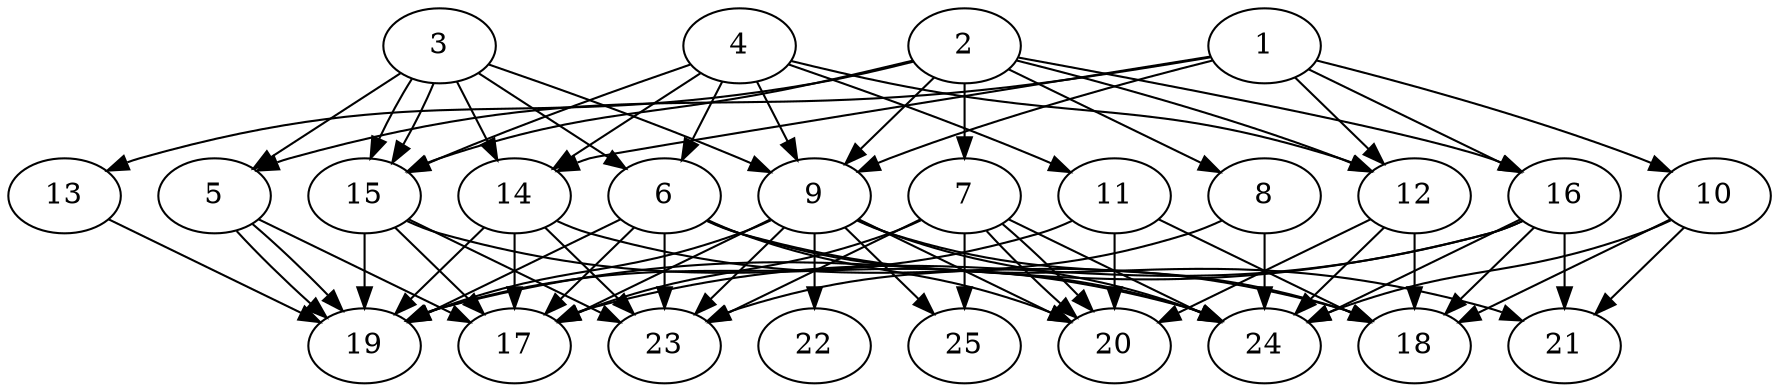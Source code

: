 // DAG automatically generated by daggen at Tue Aug  6 16:26:47 2019
// ./daggen --dot -n 25 --ccr 0.5 --fat 0.7 --regular 0.5 --density 0.8 --mindata 5242880 --maxdata 52428800 
digraph G {
  1 [size="12453888", alpha="0.09", expect_size="6226944"] 
  1 -> 5 [size ="6226944"]
  1 -> 9 [size ="6226944"]
  1 -> 10 [size ="6226944"]
  1 -> 12 [size ="6226944"]
  1 -> 14 [size ="6226944"]
  1 -> 16 [size ="6226944"]
  2 [size="97034240", alpha="0.02", expect_size="48517120"] 
  2 -> 7 [size ="48517120"]
  2 -> 8 [size ="48517120"]
  2 -> 9 [size ="48517120"]
  2 -> 12 [size ="48517120"]
  2 -> 13 [size ="48517120"]
  2 -> 15 [size ="48517120"]
  2 -> 16 [size ="48517120"]
  3 [size="68804608", alpha="0.17", expect_size="34402304"] 
  3 -> 5 [size ="34402304"]
  3 -> 6 [size ="34402304"]
  3 -> 9 [size ="34402304"]
  3 -> 14 [size ="34402304"]
  3 -> 15 [size ="34402304"]
  3 -> 15 [size ="34402304"]
  4 [size="45033472", alpha="0.11", expect_size="22516736"] 
  4 -> 6 [size ="22516736"]
  4 -> 9 [size ="22516736"]
  4 -> 11 [size ="22516736"]
  4 -> 12 [size ="22516736"]
  4 -> 14 [size ="22516736"]
  4 -> 15 [size ="22516736"]
  5 [size="23500800", alpha="0.16", expect_size="11750400"] 
  5 -> 17 [size ="11750400"]
  5 -> 19 [size ="11750400"]
  5 -> 19 [size ="11750400"]
  6 [size="96776192", alpha="0.07", expect_size="48388096"] 
  6 -> 17 [size ="48388096"]
  6 -> 19 [size ="48388096"]
  6 -> 20 [size ="48388096"]
  6 -> 21 [size ="48388096"]
  6 -> 23 [size ="48388096"]
  6 -> 24 [size ="48388096"]
  7 [size="14837760", alpha="0.05", expect_size="7418880"] 
  7 -> 17 [size ="7418880"]
  7 -> 20 [size ="7418880"]
  7 -> 20 [size ="7418880"]
  7 -> 23 [size ="7418880"]
  7 -> 24 [size ="7418880"]
  7 -> 25 [size ="7418880"]
  8 [size="71081984", alpha="0.15", expect_size="35540992"] 
  8 -> 23 [size ="35540992"]
  8 -> 24 [size ="35540992"]
  9 [size="97802240", alpha="0.19", expect_size="48901120"] 
  9 -> 17 [size ="48901120"]
  9 -> 18 [size ="48901120"]
  9 -> 19 [size ="48901120"]
  9 -> 20 [size ="48901120"]
  9 -> 22 [size ="48901120"]
  9 -> 23 [size ="48901120"]
  9 -> 24 [size ="48901120"]
  9 -> 25 [size ="48901120"]
  10 [size="33394688", alpha="0.16", expect_size="16697344"] 
  10 -> 18 [size ="16697344"]
  10 -> 21 [size ="16697344"]
  10 -> 24 [size ="16697344"]
  11 [size="29956096", alpha="0.17", expect_size="14978048"] 
  11 -> 18 [size ="14978048"]
  11 -> 19 [size ="14978048"]
  11 -> 20 [size ="14978048"]
  12 [size="74022912", alpha="0.03", expect_size="37011456"] 
  12 -> 18 [size ="37011456"]
  12 -> 20 [size ="37011456"]
  12 -> 24 [size ="37011456"]
  13 [size="85448704", alpha="0.12", expect_size="42724352"] 
  13 -> 19 [size ="42724352"]
  14 [size="69408768", alpha="0.13", expect_size="34704384"] 
  14 -> 17 [size ="34704384"]
  14 -> 18 [size ="34704384"]
  14 -> 19 [size ="34704384"]
  14 -> 23 [size ="34704384"]
  15 [size="29192192", alpha="0.10", expect_size="14596096"] 
  15 -> 17 [size ="14596096"]
  15 -> 19 [size ="14596096"]
  15 -> 23 [size ="14596096"]
  15 -> 24 [size ="14596096"]
  16 [size="11450368", alpha="0.12", expect_size="5725184"] 
  16 -> 17 [size ="5725184"]
  16 -> 18 [size ="5725184"]
  16 -> 19 [size ="5725184"]
  16 -> 21 [size ="5725184"]
  16 -> 24 [size ="5725184"]
  17 [size="45107200", alpha="0.14", expect_size="22553600"] 
  18 [size="70035456", alpha="0.11", expect_size="35017728"] 
  19 [size="45578240", alpha="0.15", expect_size="22789120"] 
  20 [size="42907648", alpha="0.19", expect_size="21453824"] 
  21 [size="25907200", alpha="0.04", expect_size="12953600"] 
  22 [size="103905280", alpha="0.07", expect_size="51952640"] 
  23 [size="25556992", alpha="0.03", expect_size="12778496"] 
  24 [size="84381696", alpha="0.06", expect_size="42190848"] 
  25 [size="50257920", alpha="0.12", expect_size="25128960"] 
}
